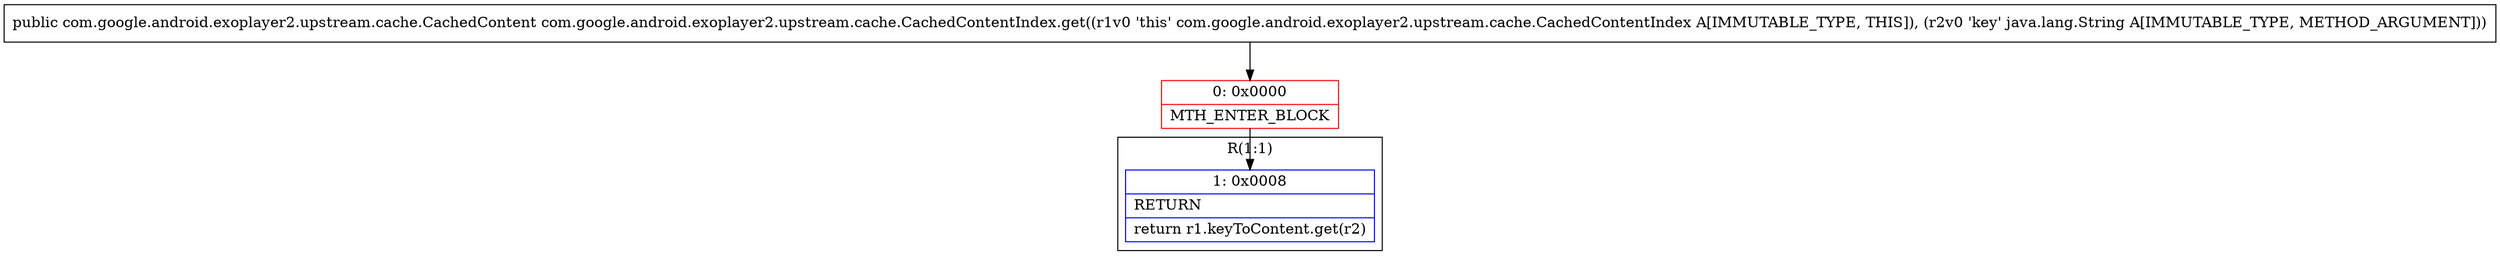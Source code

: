 digraph "CFG forcom.google.android.exoplayer2.upstream.cache.CachedContentIndex.get(Ljava\/lang\/String;)Lcom\/google\/android\/exoplayer2\/upstream\/cache\/CachedContent;" {
subgraph cluster_Region_220337217 {
label = "R(1:1)";
node [shape=record,color=blue];
Node_1 [shape=record,label="{1\:\ 0x0008|RETURN\l|return r1.keyToContent.get(r2)\l}"];
}
Node_0 [shape=record,color=red,label="{0\:\ 0x0000|MTH_ENTER_BLOCK\l}"];
MethodNode[shape=record,label="{public com.google.android.exoplayer2.upstream.cache.CachedContent com.google.android.exoplayer2.upstream.cache.CachedContentIndex.get((r1v0 'this' com.google.android.exoplayer2.upstream.cache.CachedContentIndex A[IMMUTABLE_TYPE, THIS]), (r2v0 'key' java.lang.String A[IMMUTABLE_TYPE, METHOD_ARGUMENT])) }"];
MethodNode -> Node_0;
Node_0 -> Node_1;
}

